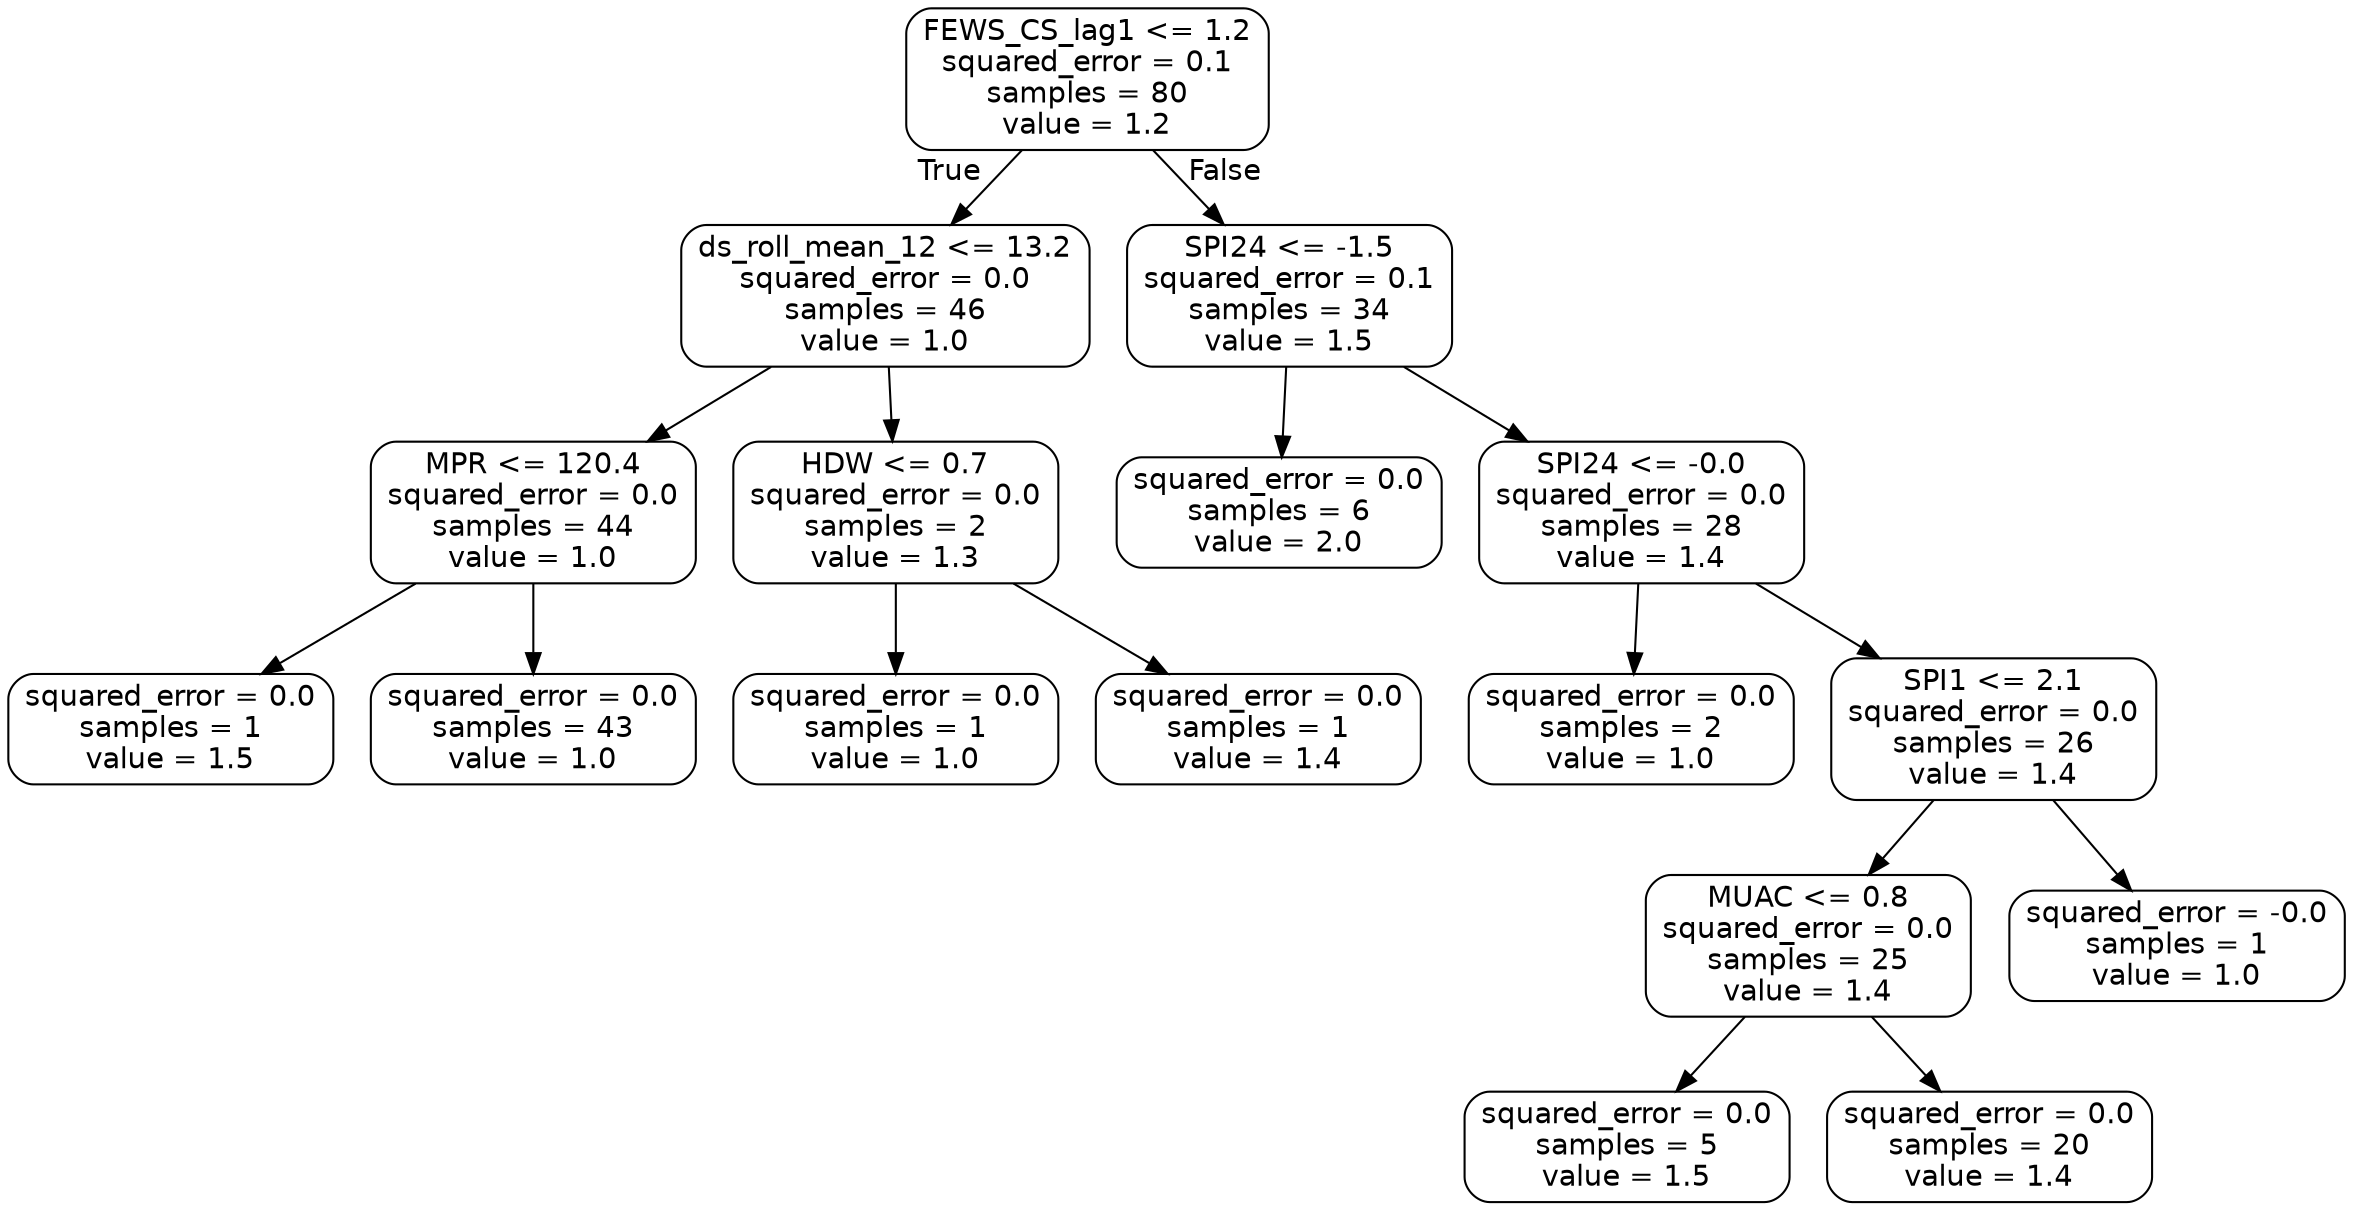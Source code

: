 digraph Tree {
node [shape=box, style="rounded", color="black", fontname="helvetica"] ;
edge [fontname="helvetica"] ;
0 [label="FEWS_CS_lag1 <= 1.2\nsquared_error = 0.1\nsamples = 80\nvalue = 1.2"] ;
1 [label="ds_roll_mean_12 <= 13.2\nsquared_error = 0.0\nsamples = 46\nvalue = 1.0"] ;
0 -> 1 [labeldistance=2.5, labelangle=45, headlabel="True"] ;
2 [label="MPR <= 120.4\nsquared_error = 0.0\nsamples = 44\nvalue = 1.0"] ;
1 -> 2 ;
3 [label="squared_error = 0.0\nsamples = 1\nvalue = 1.5"] ;
2 -> 3 ;
4 [label="squared_error = 0.0\nsamples = 43\nvalue = 1.0"] ;
2 -> 4 ;
5 [label="HDW <= 0.7\nsquared_error = 0.0\nsamples = 2\nvalue = 1.3"] ;
1 -> 5 ;
6 [label="squared_error = 0.0\nsamples = 1\nvalue = 1.0"] ;
5 -> 6 ;
7 [label="squared_error = 0.0\nsamples = 1\nvalue = 1.4"] ;
5 -> 7 ;
8 [label="SPI24 <= -1.5\nsquared_error = 0.1\nsamples = 34\nvalue = 1.5"] ;
0 -> 8 [labeldistance=2.5, labelangle=-45, headlabel="False"] ;
9 [label="squared_error = 0.0\nsamples = 6\nvalue = 2.0"] ;
8 -> 9 ;
10 [label="SPI24 <= -0.0\nsquared_error = 0.0\nsamples = 28\nvalue = 1.4"] ;
8 -> 10 ;
11 [label="squared_error = 0.0\nsamples = 2\nvalue = 1.0"] ;
10 -> 11 ;
12 [label="SPI1 <= 2.1\nsquared_error = 0.0\nsamples = 26\nvalue = 1.4"] ;
10 -> 12 ;
13 [label="MUAC <= 0.8\nsquared_error = 0.0\nsamples = 25\nvalue = 1.4"] ;
12 -> 13 ;
14 [label="squared_error = 0.0\nsamples = 5\nvalue = 1.5"] ;
13 -> 14 ;
15 [label="squared_error = 0.0\nsamples = 20\nvalue = 1.4"] ;
13 -> 15 ;
16 [label="squared_error = -0.0\nsamples = 1\nvalue = 1.0"] ;
12 -> 16 ;
}